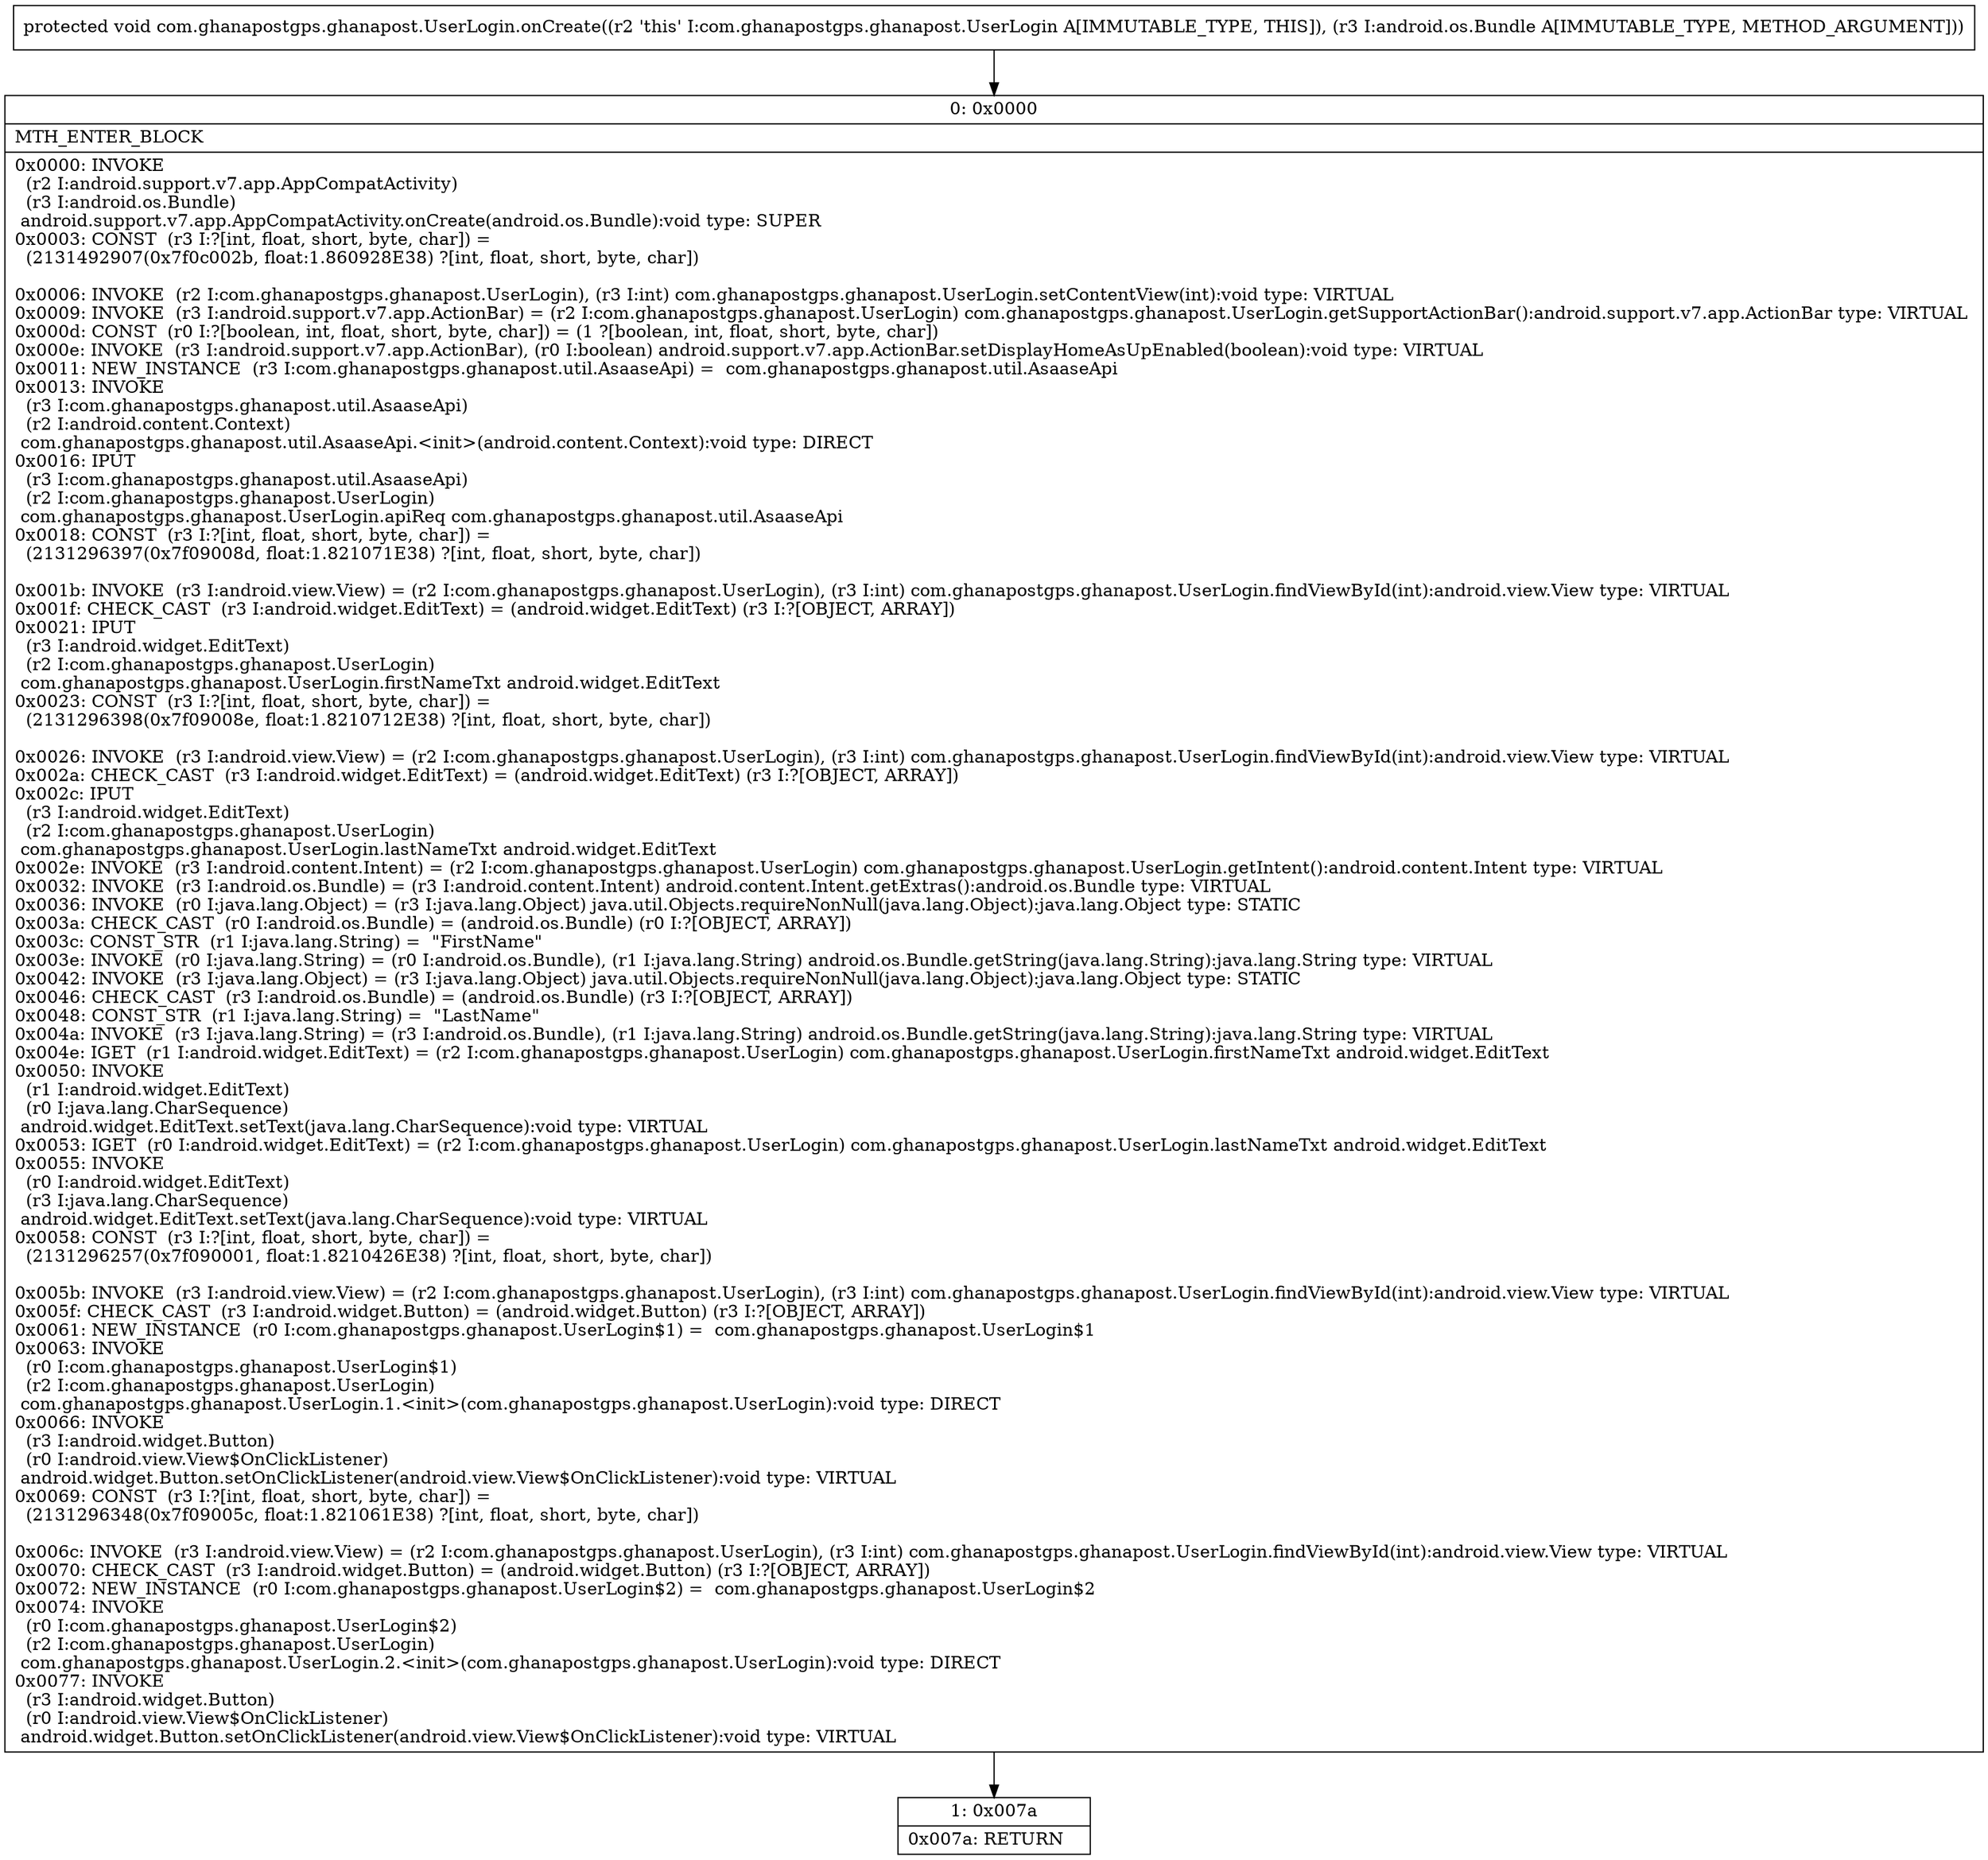 digraph "CFG forcom.ghanapostgps.ghanapost.UserLogin.onCreate(Landroid\/os\/Bundle;)V" {
Node_0 [shape=record,label="{0\:\ 0x0000|MTH_ENTER_BLOCK\l|0x0000: INVOKE  \l  (r2 I:android.support.v7.app.AppCompatActivity)\l  (r3 I:android.os.Bundle)\l android.support.v7.app.AppCompatActivity.onCreate(android.os.Bundle):void type: SUPER \l0x0003: CONST  (r3 I:?[int, float, short, byte, char]) = \l  (2131492907(0x7f0c002b, float:1.860928E38) ?[int, float, short, byte, char])\l \l0x0006: INVOKE  (r2 I:com.ghanapostgps.ghanapost.UserLogin), (r3 I:int) com.ghanapostgps.ghanapost.UserLogin.setContentView(int):void type: VIRTUAL \l0x0009: INVOKE  (r3 I:android.support.v7.app.ActionBar) = (r2 I:com.ghanapostgps.ghanapost.UserLogin) com.ghanapostgps.ghanapost.UserLogin.getSupportActionBar():android.support.v7.app.ActionBar type: VIRTUAL \l0x000d: CONST  (r0 I:?[boolean, int, float, short, byte, char]) = (1 ?[boolean, int, float, short, byte, char]) \l0x000e: INVOKE  (r3 I:android.support.v7.app.ActionBar), (r0 I:boolean) android.support.v7.app.ActionBar.setDisplayHomeAsUpEnabled(boolean):void type: VIRTUAL \l0x0011: NEW_INSTANCE  (r3 I:com.ghanapostgps.ghanapost.util.AsaaseApi) =  com.ghanapostgps.ghanapost.util.AsaaseApi \l0x0013: INVOKE  \l  (r3 I:com.ghanapostgps.ghanapost.util.AsaaseApi)\l  (r2 I:android.content.Context)\l com.ghanapostgps.ghanapost.util.AsaaseApi.\<init\>(android.content.Context):void type: DIRECT \l0x0016: IPUT  \l  (r3 I:com.ghanapostgps.ghanapost.util.AsaaseApi)\l  (r2 I:com.ghanapostgps.ghanapost.UserLogin)\l com.ghanapostgps.ghanapost.UserLogin.apiReq com.ghanapostgps.ghanapost.util.AsaaseApi \l0x0018: CONST  (r3 I:?[int, float, short, byte, char]) = \l  (2131296397(0x7f09008d, float:1.821071E38) ?[int, float, short, byte, char])\l \l0x001b: INVOKE  (r3 I:android.view.View) = (r2 I:com.ghanapostgps.ghanapost.UserLogin), (r3 I:int) com.ghanapostgps.ghanapost.UserLogin.findViewById(int):android.view.View type: VIRTUAL \l0x001f: CHECK_CAST  (r3 I:android.widget.EditText) = (android.widget.EditText) (r3 I:?[OBJECT, ARRAY]) \l0x0021: IPUT  \l  (r3 I:android.widget.EditText)\l  (r2 I:com.ghanapostgps.ghanapost.UserLogin)\l com.ghanapostgps.ghanapost.UserLogin.firstNameTxt android.widget.EditText \l0x0023: CONST  (r3 I:?[int, float, short, byte, char]) = \l  (2131296398(0x7f09008e, float:1.8210712E38) ?[int, float, short, byte, char])\l \l0x0026: INVOKE  (r3 I:android.view.View) = (r2 I:com.ghanapostgps.ghanapost.UserLogin), (r3 I:int) com.ghanapostgps.ghanapost.UserLogin.findViewById(int):android.view.View type: VIRTUAL \l0x002a: CHECK_CAST  (r3 I:android.widget.EditText) = (android.widget.EditText) (r3 I:?[OBJECT, ARRAY]) \l0x002c: IPUT  \l  (r3 I:android.widget.EditText)\l  (r2 I:com.ghanapostgps.ghanapost.UserLogin)\l com.ghanapostgps.ghanapost.UserLogin.lastNameTxt android.widget.EditText \l0x002e: INVOKE  (r3 I:android.content.Intent) = (r2 I:com.ghanapostgps.ghanapost.UserLogin) com.ghanapostgps.ghanapost.UserLogin.getIntent():android.content.Intent type: VIRTUAL \l0x0032: INVOKE  (r3 I:android.os.Bundle) = (r3 I:android.content.Intent) android.content.Intent.getExtras():android.os.Bundle type: VIRTUAL \l0x0036: INVOKE  (r0 I:java.lang.Object) = (r3 I:java.lang.Object) java.util.Objects.requireNonNull(java.lang.Object):java.lang.Object type: STATIC \l0x003a: CHECK_CAST  (r0 I:android.os.Bundle) = (android.os.Bundle) (r0 I:?[OBJECT, ARRAY]) \l0x003c: CONST_STR  (r1 I:java.lang.String) =  \"FirstName\" \l0x003e: INVOKE  (r0 I:java.lang.String) = (r0 I:android.os.Bundle), (r1 I:java.lang.String) android.os.Bundle.getString(java.lang.String):java.lang.String type: VIRTUAL \l0x0042: INVOKE  (r3 I:java.lang.Object) = (r3 I:java.lang.Object) java.util.Objects.requireNonNull(java.lang.Object):java.lang.Object type: STATIC \l0x0046: CHECK_CAST  (r3 I:android.os.Bundle) = (android.os.Bundle) (r3 I:?[OBJECT, ARRAY]) \l0x0048: CONST_STR  (r1 I:java.lang.String) =  \"LastName\" \l0x004a: INVOKE  (r3 I:java.lang.String) = (r3 I:android.os.Bundle), (r1 I:java.lang.String) android.os.Bundle.getString(java.lang.String):java.lang.String type: VIRTUAL \l0x004e: IGET  (r1 I:android.widget.EditText) = (r2 I:com.ghanapostgps.ghanapost.UserLogin) com.ghanapostgps.ghanapost.UserLogin.firstNameTxt android.widget.EditText \l0x0050: INVOKE  \l  (r1 I:android.widget.EditText)\l  (r0 I:java.lang.CharSequence)\l android.widget.EditText.setText(java.lang.CharSequence):void type: VIRTUAL \l0x0053: IGET  (r0 I:android.widget.EditText) = (r2 I:com.ghanapostgps.ghanapost.UserLogin) com.ghanapostgps.ghanapost.UserLogin.lastNameTxt android.widget.EditText \l0x0055: INVOKE  \l  (r0 I:android.widget.EditText)\l  (r3 I:java.lang.CharSequence)\l android.widget.EditText.setText(java.lang.CharSequence):void type: VIRTUAL \l0x0058: CONST  (r3 I:?[int, float, short, byte, char]) = \l  (2131296257(0x7f090001, float:1.8210426E38) ?[int, float, short, byte, char])\l \l0x005b: INVOKE  (r3 I:android.view.View) = (r2 I:com.ghanapostgps.ghanapost.UserLogin), (r3 I:int) com.ghanapostgps.ghanapost.UserLogin.findViewById(int):android.view.View type: VIRTUAL \l0x005f: CHECK_CAST  (r3 I:android.widget.Button) = (android.widget.Button) (r3 I:?[OBJECT, ARRAY]) \l0x0061: NEW_INSTANCE  (r0 I:com.ghanapostgps.ghanapost.UserLogin$1) =  com.ghanapostgps.ghanapost.UserLogin$1 \l0x0063: INVOKE  \l  (r0 I:com.ghanapostgps.ghanapost.UserLogin$1)\l  (r2 I:com.ghanapostgps.ghanapost.UserLogin)\l com.ghanapostgps.ghanapost.UserLogin.1.\<init\>(com.ghanapostgps.ghanapost.UserLogin):void type: DIRECT \l0x0066: INVOKE  \l  (r3 I:android.widget.Button)\l  (r0 I:android.view.View$OnClickListener)\l android.widget.Button.setOnClickListener(android.view.View$OnClickListener):void type: VIRTUAL \l0x0069: CONST  (r3 I:?[int, float, short, byte, char]) = \l  (2131296348(0x7f09005c, float:1.821061E38) ?[int, float, short, byte, char])\l \l0x006c: INVOKE  (r3 I:android.view.View) = (r2 I:com.ghanapostgps.ghanapost.UserLogin), (r3 I:int) com.ghanapostgps.ghanapost.UserLogin.findViewById(int):android.view.View type: VIRTUAL \l0x0070: CHECK_CAST  (r3 I:android.widget.Button) = (android.widget.Button) (r3 I:?[OBJECT, ARRAY]) \l0x0072: NEW_INSTANCE  (r0 I:com.ghanapostgps.ghanapost.UserLogin$2) =  com.ghanapostgps.ghanapost.UserLogin$2 \l0x0074: INVOKE  \l  (r0 I:com.ghanapostgps.ghanapost.UserLogin$2)\l  (r2 I:com.ghanapostgps.ghanapost.UserLogin)\l com.ghanapostgps.ghanapost.UserLogin.2.\<init\>(com.ghanapostgps.ghanapost.UserLogin):void type: DIRECT \l0x0077: INVOKE  \l  (r3 I:android.widget.Button)\l  (r0 I:android.view.View$OnClickListener)\l android.widget.Button.setOnClickListener(android.view.View$OnClickListener):void type: VIRTUAL \l}"];
Node_1 [shape=record,label="{1\:\ 0x007a|0x007a: RETURN   \l}"];
MethodNode[shape=record,label="{protected void com.ghanapostgps.ghanapost.UserLogin.onCreate((r2 'this' I:com.ghanapostgps.ghanapost.UserLogin A[IMMUTABLE_TYPE, THIS]), (r3 I:android.os.Bundle A[IMMUTABLE_TYPE, METHOD_ARGUMENT])) }"];
MethodNode -> Node_0;
Node_0 -> Node_1;
}

